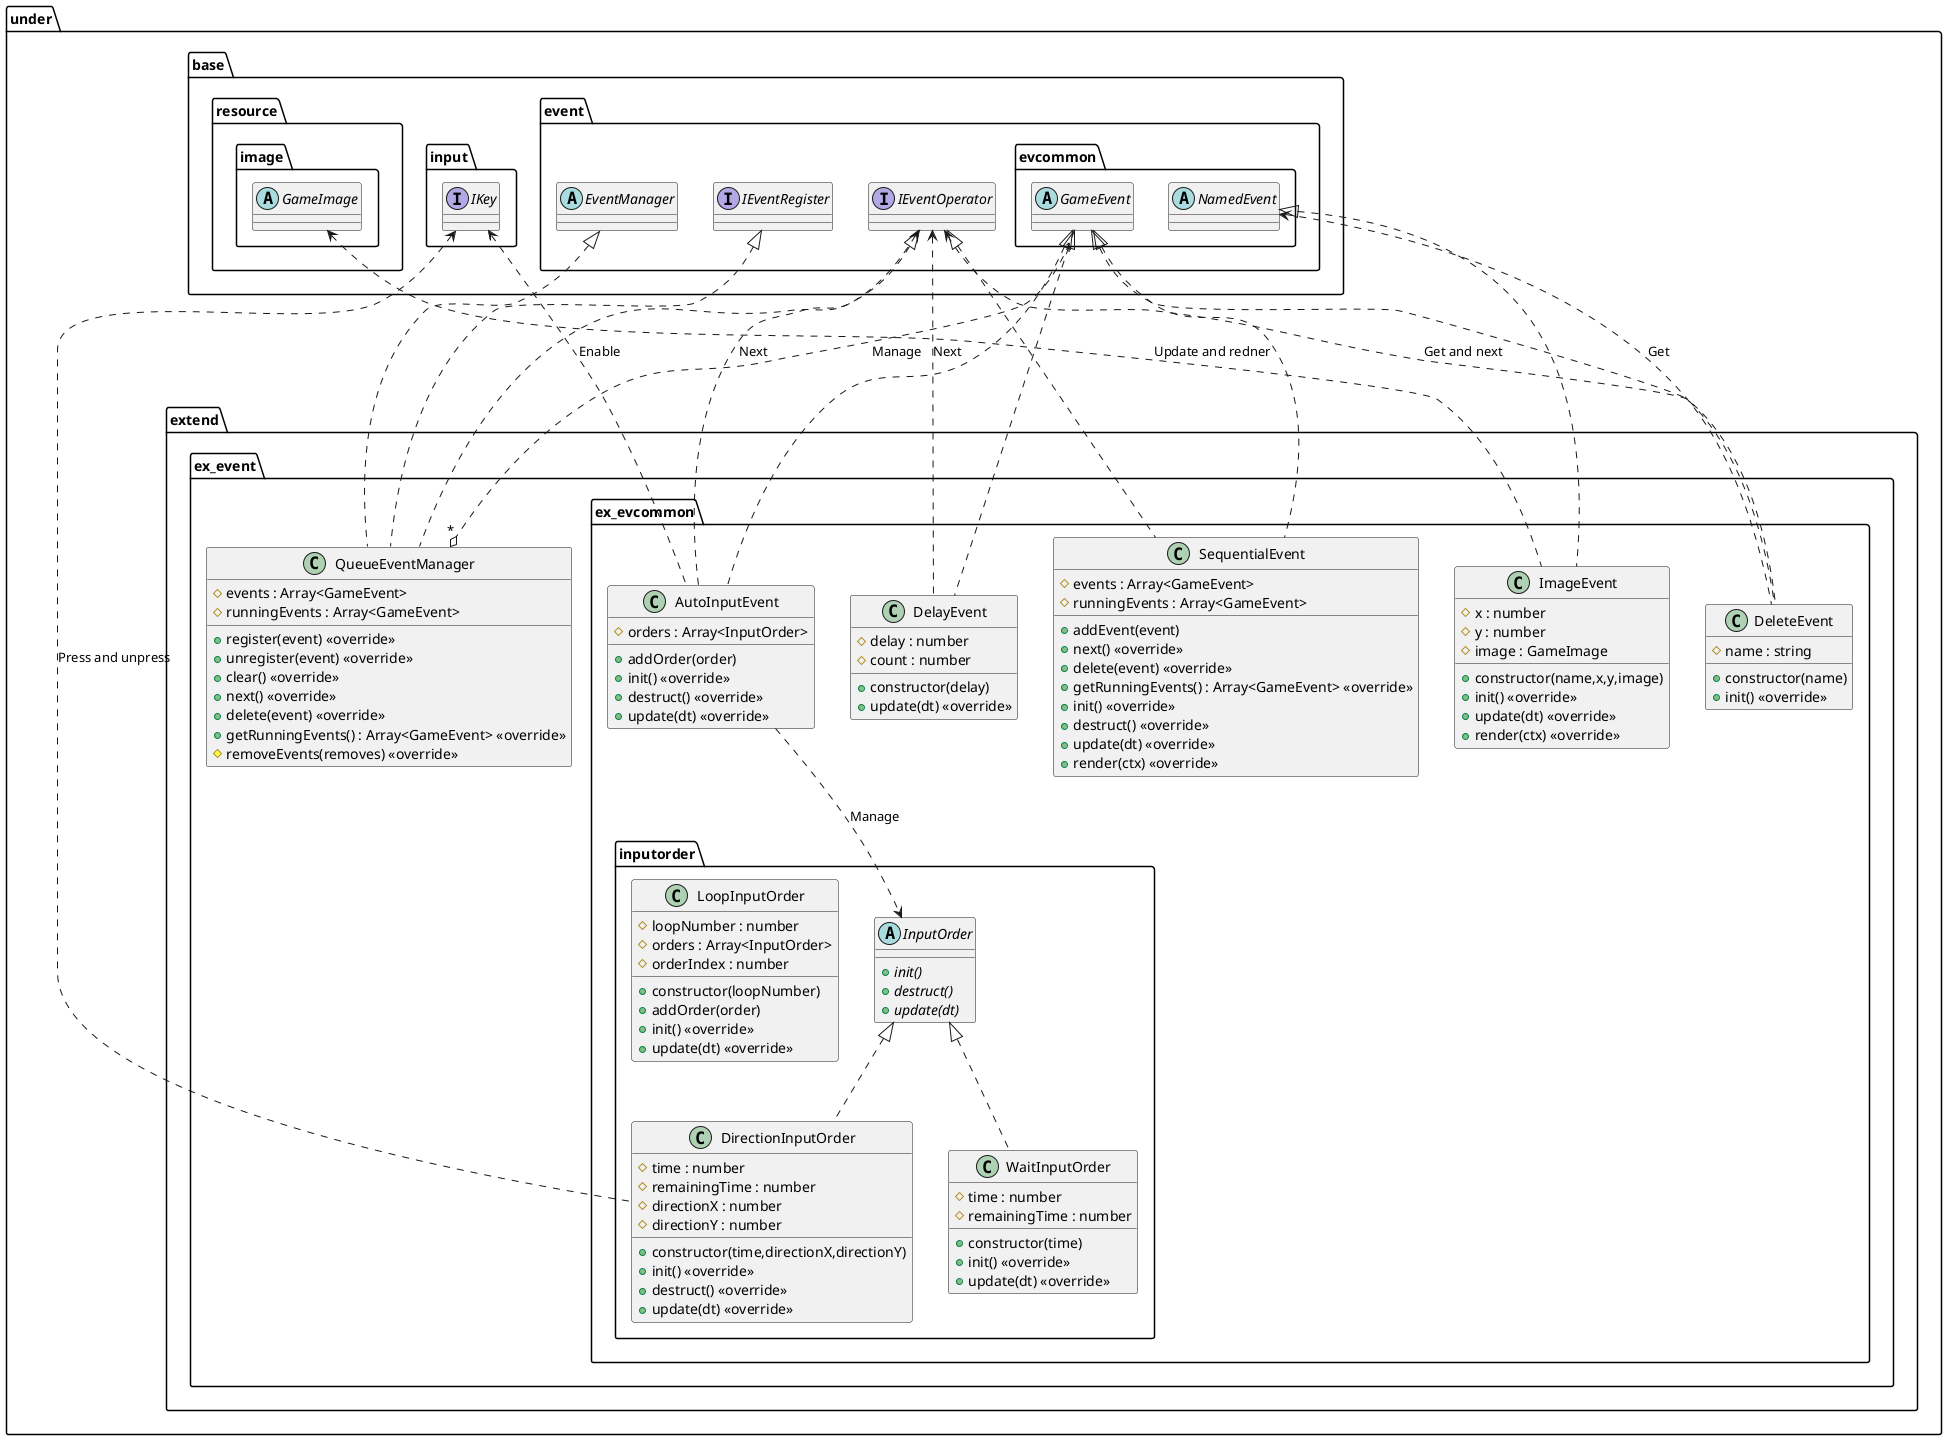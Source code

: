 @startuml EventExtend

package under {
    package extend {
        package ex_event {
            class QueueEventManager {
                #events : Array<GameEvent>
                #runningEvents : Array<GameEvent>
                +register(event) <<override>>
                +unregister(event) <<override>>
                +clear() <<override>>
                +next() <<override>>
                +delete(event) <<override>>
                +getRunningEvents() : Array<GameEvent> <<override>>
                #removeEvents(removes) <<override>>
            }
            package ex_evcommon {
                package inputorder {
                    abstract InputOrder {
                        {abstract} +init()
                        {abstract} +destruct()
                        {abstract} +update(dt)
                    }
                    class DirectionInputOrder {
                        +constructor(time,directionX,directionY)
                        #time : number
                        #remainingTime : number
                        #directionX : number
                        #directionY : number
                        +init() <<override>>
                        +destruct() <<override>>
                        +update(dt) <<override>>
                    }
                    class WaitInputOrder {
                        +constructor(time)
                        #time : number
                        #remainingTime : number
                        +init() <<override>>
                        +update(dt) <<override>>
                    }
                    class LoopInputOrder {
                        +constructor(loopNumber)
                        #loopNumber : number
                        #orders : Array<InputOrder>
                        #orderIndex : number
                        +addOrder(order)
                        +init() <<override>>
                        +update(dt) <<override>>
                    }
                }
                class AutoInputEvent {
                    #orders : Array<InputOrder>
                    +addOrder(order)
                    +init() <<override>>
                    +destruct() <<override>>
                    +update(dt) <<override>>
                }
                class DelayEvent {
                    +constructor(delay)
                    #delay : number
                    #count : number
                    +update(dt) <<override>>
                }
                class DeleteEvent {
                    +constructor(name)
                    #name : string
                    +init() <<override>>
                }
                class ImageEvent {
                    +constructor(name,x,y,image)
                    #x : number
                    #y : number
                    #image : GameImage
                    +init() <<override>>
                    +update(dt) <<override>>
                    +render(ctx) <<override>>
                }
                class SequentialEvent {
                    #events : Array<GameEvent>
                    #runningEvents : Array<GameEvent>
                    +addEvent(event)
                    +next() <<override>>
                    +delete(event) <<override>>
                    +getRunningEvents() : Array<GameEvent> <<override>>
                    +init() <<override>>
                    +destruct() <<override>>
                    +update(dt) <<override>>
                    +render(ctx) <<override>>
                }
            }
        }
    }
}

package under {
    package base {
        package input {
            interface IKey
        }
        package resource {
            package image {
                abstract GameImage
            }
        }
        package event {
            abstract EventManager
            interface IEventOperator
            interface IEventRegister
            package evcommon {
                abstract GameEvent
                abstract NamedEvent
            }
        }
    }
}

GameEvent "1" ..o "*" QueueEventManager : Manage

IKey <... DirectionInputOrder : Press and unpress
IKey <... AutoInputEvent : Enable
AutoInputEvent ..> InputOrder : Manage
IEventOperator <.. AutoInputEvent : Next
IEventOperator <.. DelayEvent : Next
IEventOperator <.. DeleteEvent : Get and next
NamedEvent <.. DeleteEvent : Get
GameImage <.. ImageEvent : Update and redner

EventManager <|... QueueEventManager
IEventRegister <|... QueueEventManager
IEventOperator <|... QueueEventManager

InputOrder <|.. DirectionInputOrder
InputOrder <|.. WaitInputOrder
GameEvent <|.. AutoInputEvent
GameEvent <|.. DelayEvent
GameEvent <|.. DeleteEvent
NamedEvent <|.. ImageEvent
GameEvent <|.. SequentialEvent
IEventOperator <|.. SequentialEvent

@enduml
